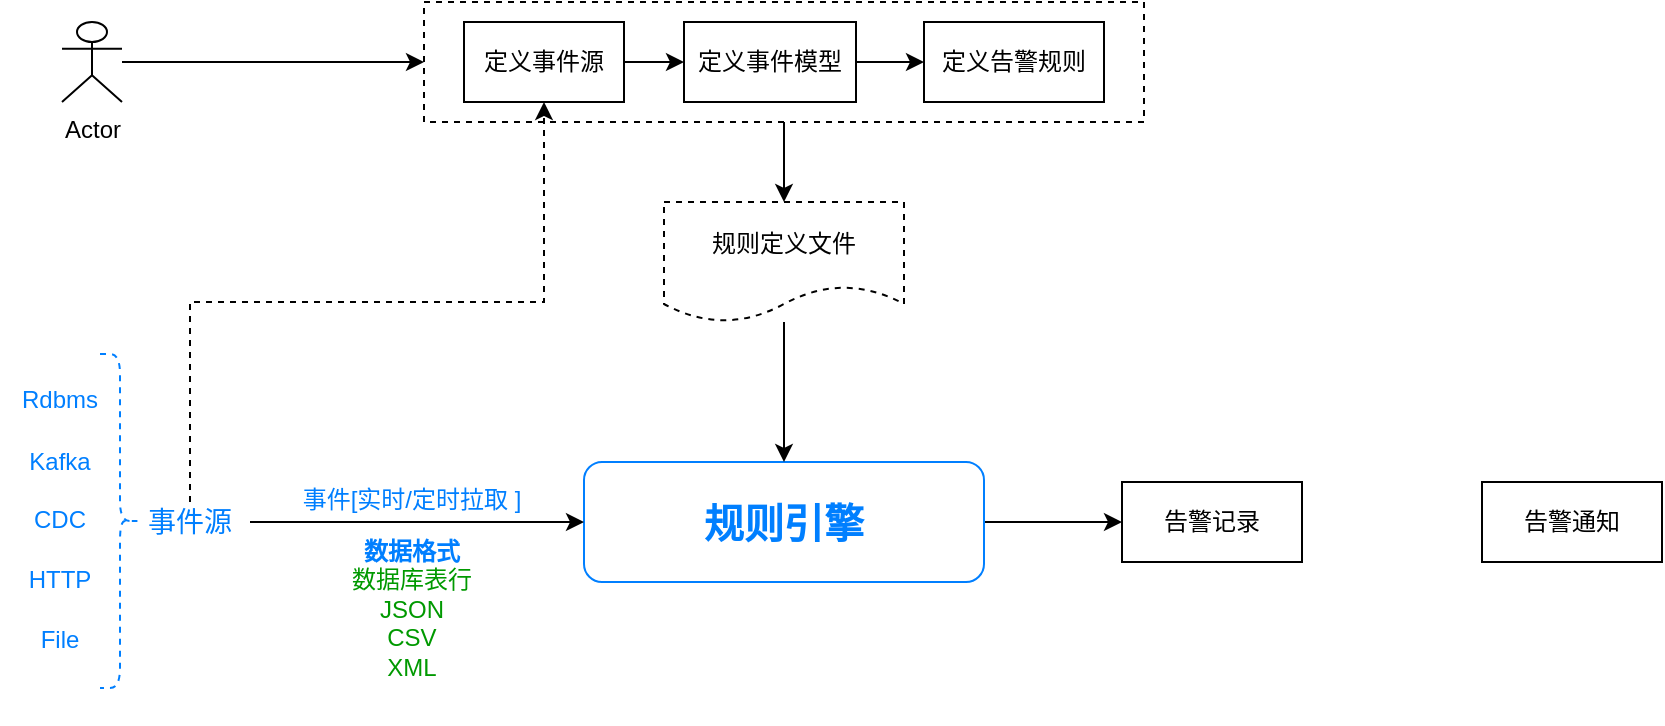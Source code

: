 <mxfile version="20.8.16" type="device"><diagram name="第 1 页" id="fyfxFs40vQIkgWjK6ug6"><mxGraphModel dx="1050" dy="611" grid="1" gridSize="10" guides="1" tooltips="1" connect="1" arrows="1" fold="1" page="1" pageScale="1" pageWidth="1169" pageHeight="827" math="0" shadow="0"><root><mxCell id="0"/><mxCell id="1" parent="0"/><mxCell id="mOruX_GzIYojNORpQygu-21" style="edgeStyle=orthogonalEdgeStyle;rounded=0;orthogonalLoop=1;jettySize=auto;html=1;exitX=0.5;exitY=1;exitDx=0;exitDy=0;entryX=0.5;entryY=0;entryDx=0;entryDy=0;" edge="1" parent="1" source="mOruX_GzIYojNORpQygu-18" target="mOruX_GzIYojNORpQygu-17"><mxGeometry relative="1" as="geometry"/></mxCell><mxCell id="mOruX_GzIYojNORpQygu-18" value="" style="rounded=0;whiteSpace=wrap;html=1;dashed=1;" vertex="1" parent="1"><mxGeometry x="251" y="30" width="360" height="60" as="geometry"/></mxCell><mxCell id="mOruX_GzIYojNORpQygu-41" style="edgeStyle=orthogonalEdgeStyle;rounded=0;orthogonalLoop=1;jettySize=auto;html=1;entryX=0;entryY=0.5;entryDx=0;entryDy=0;fontSize=12;fontColor=#009900;" edge="1" parent="1" source="mOruX_GzIYojNORpQygu-1" target="mOruX_GzIYojNORpQygu-40"><mxGeometry relative="1" as="geometry"/></mxCell><mxCell id="mOruX_GzIYojNORpQygu-1" value="规则引擎" style="rounded=1;whiteSpace=wrap;html=1;fontSize=20;strokeColor=#007FFF;fontStyle=1;fontColor=#007FFF;" vertex="1" parent="1"><mxGeometry x="331" y="260" width="200" height="60" as="geometry"/></mxCell><mxCell id="mOruX_GzIYojNORpQygu-24" style="edgeStyle=orthogonalEdgeStyle;rounded=0;orthogonalLoop=1;jettySize=auto;html=1;entryX=0;entryY=0.5;entryDx=0;entryDy=0;fontSize=20;fontColor=#007FFF;" edge="1" parent="1" source="mOruX_GzIYojNORpQygu-6" target="mOruX_GzIYojNORpQygu-18"><mxGeometry relative="1" as="geometry"/></mxCell><mxCell id="mOruX_GzIYojNORpQygu-6" value="Actor" style="shape=umlActor;verticalLabelPosition=bottom;verticalAlign=top;html=1;outlineConnect=0;" vertex="1" parent="1"><mxGeometry x="70" y="40" width="30" height="40" as="geometry"/></mxCell><mxCell id="mOruX_GzIYojNORpQygu-15" style="edgeStyle=orthogonalEdgeStyle;rounded=0;orthogonalLoop=1;jettySize=auto;html=1;exitX=1;exitY=0.5;exitDx=0;exitDy=0;entryX=0;entryY=0.5;entryDx=0;entryDy=0;" edge="1" parent="1" source="mOruX_GzIYojNORpQygu-7" target="mOruX_GzIYojNORpQygu-9"><mxGeometry relative="1" as="geometry"/></mxCell><mxCell id="mOruX_GzIYojNORpQygu-7" value="定义事件源" style="rounded=0;whiteSpace=wrap;html=1;" vertex="1" parent="1"><mxGeometry x="271" y="40" width="80" height="40" as="geometry"/></mxCell><mxCell id="mOruX_GzIYojNORpQygu-16" style="edgeStyle=orthogonalEdgeStyle;rounded=0;orthogonalLoop=1;jettySize=auto;html=1;exitX=1;exitY=0.5;exitDx=0;exitDy=0;entryX=0;entryY=0.5;entryDx=0;entryDy=0;" edge="1" parent="1" source="mOruX_GzIYojNORpQygu-9" target="mOruX_GzIYojNORpQygu-10"><mxGeometry relative="1" as="geometry"/></mxCell><mxCell id="mOruX_GzIYojNORpQygu-9" value="定义事件模型" style="rounded=0;whiteSpace=wrap;html=1;" vertex="1" parent="1"><mxGeometry x="381" y="40" width="86" height="40" as="geometry"/></mxCell><mxCell id="mOruX_GzIYojNORpQygu-10" value="定义告警规则" style="rounded=0;whiteSpace=wrap;html=1;" vertex="1" parent="1"><mxGeometry x="501" y="40" width="90" height="40" as="geometry"/></mxCell><mxCell id="mOruX_GzIYojNORpQygu-23" style="edgeStyle=orthogonalEdgeStyle;rounded=0;orthogonalLoop=1;jettySize=auto;html=1;entryX=0.5;entryY=0;entryDx=0;entryDy=0;fontSize=20;" edge="1" parent="1" source="mOruX_GzIYojNORpQygu-17" target="mOruX_GzIYojNORpQygu-1"><mxGeometry relative="1" as="geometry"/></mxCell><mxCell id="mOruX_GzIYojNORpQygu-17" value="规则定义文件" style="shape=document;whiteSpace=wrap;html=1;boundedLbl=1;dashed=1;" vertex="1" parent="1"><mxGeometry x="371" y="130" width="120" height="60" as="geometry"/></mxCell><mxCell id="mOruX_GzIYojNORpQygu-25" value="" style="shape=curlyBracket;whiteSpace=wrap;html=1;rounded=1;flipH=1;labelPosition=right;verticalLabelPosition=middle;align=left;verticalAlign=middle;dashed=1;strokeColor=#007FFF;fontSize=20;fontColor=#007FFF;" vertex="1" parent="1"><mxGeometry x="89" y="206" width="20" height="167" as="geometry"/></mxCell><mxCell id="mOruX_GzIYojNORpQygu-26" value="Rdbms" style="text;strokeColor=none;align=center;fillColor=none;html=1;verticalAlign=middle;whiteSpace=wrap;rounded=0;fontSize=12;fontColor=#007FFF;" vertex="1" parent="1"><mxGeometry x="39" y="219" width="60" height="20" as="geometry"/></mxCell><mxCell id="mOruX_GzIYojNORpQygu-28" value="Kafka" style="text;strokeColor=none;align=center;fillColor=none;html=1;verticalAlign=middle;whiteSpace=wrap;rounded=0;fontSize=12;fontColor=#007FFF;" vertex="1" parent="1"><mxGeometry x="39" y="250" width="60" height="20" as="geometry"/></mxCell><mxCell id="mOruX_GzIYojNORpQygu-31" value="CDC" style="text;strokeColor=none;align=center;fillColor=none;html=1;verticalAlign=middle;whiteSpace=wrap;rounded=0;fontSize=12;fontColor=#007FFF;" vertex="1" parent="1"><mxGeometry x="39" y="279" width="60" height="20" as="geometry"/></mxCell><mxCell id="mOruX_GzIYojNORpQygu-32" value="HTTP" style="text;strokeColor=none;align=center;fillColor=none;html=1;verticalAlign=middle;whiteSpace=wrap;rounded=0;fontSize=12;fontColor=#007FFF;" vertex="1" parent="1"><mxGeometry x="39" y="309" width="60" height="20" as="geometry"/></mxCell><mxCell id="mOruX_GzIYojNORpQygu-33" value="File" style="text;strokeColor=none;align=center;fillColor=none;html=1;verticalAlign=middle;whiteSpace=wrap;rounded=0;fontSize=12;fontColor=#007FFF;" vertex="1" parent="1"><mxGeometry x="39" y="339" width="60" height="20" as="geometry"/></mxCell><mxCell id="mOruX_GzIYojNORpQygu-36" style="edgeStyle=orthogonalEdgeStyle;rounded=0;orthogonalLoop=1;jettySize=auto;html=1;entryX=0;entryY=0.5;entryDx=0;entryDy=0;fontSize=14;fontColor=#007FFF;" edge="1" parent="1" source="mOruX_GzIYojNORpQygu-34" target="mOruX_GzIYojNORpQygu-1"><mxGeometry relative="1" as="geometry"/></mxCell><mxCell id="mOruX_GzIYojNORpQygu-37" style="edgeStyle=orthogonalEdgeStyle;rounded=0;orthogonalLoop=1;jettySize=auto;html=1;exitX=0.5;exitY=0;exitDx=0;exitDy=0;fontSize=14;fontColor=#007FFF;dashed=1;" edge="1" parent="1" source="mOruX_GzIYojNORpQygu-34" target="mOruX_GzIYojNORpQygu-7"><mxGeometry relative="1" as="geometry"/></mxCell><mxCell id="mOruX_GzIYojNORpQygu-34" value="事件源" style="text;strokeColor=none;align=center;fillColor=none;html=1;verticalAlign=middle;whiteSpace=wrap;rounded=0;fontSize=14;fontColor=#007FFF;" vertex="1" parent="1"><mxGeometry x="104" y="280" width="60" height="20" as="geometry"/></mxCell><mxCell id="mOruX_GzIYojNORpQygu-38" value="事件[实时/定时拉取 ]" style="text;strokeColor=none;align=center;fillColor=none;html=1;verticalAlign=middle;whiteSpace=wrap;rounded=0;fontSize=12;fontColor=#007FFF;" vertex="1" parent="1"><mxGeometry x="180" y="269" width="130" height="20" as="geometry"/></mxCell><mxCell id="mOruX_GzIYojNORpQygu-39" value="&lt;b&gt;&lt;font style=&quot;font-size: 12px;&quot;&gt;数据格式&lt;/font&gt;&lt;/b&gt;&lt;br&gt;&lt;font color=&quot;#009900&quot;&gt;数据库表行&lt;br&gt;JSON&lt;br&gt;CSV&lt;br&gt;XML&lt;/font&gt;" style="text;strokeColor=none;align=center;fillColor=none;html=1;verticalAlign=top;whiteSpace=wrap;rounded=0;fontSize=12;fontColor=#007FFF;" vertex="1" parent="1"><mxGeometry x="180" y="291" width="130" height="100" as="geometry"/></mxCell><mxCell id="mOruX_GzIYojNORpQygu-40" value="告警记录" style="rounded=0;whiteSpace=wrap;html=1;" vertex="1" parent="1"><mxGeometry x="600" y="270" width="90" height="40" as="geometry"/></mxCell><mxCell id="mOruX_GzIYojNORpQygu-42" value="告警通知" style="rounded=0;whiteSpace=wrap;html=1;" vertex="1" parent="1"><mxGeometry x="780" y="270" width="90" height="40" as="geometry"/></mxCell></root></mxGraphModel></diagram></mxfile>